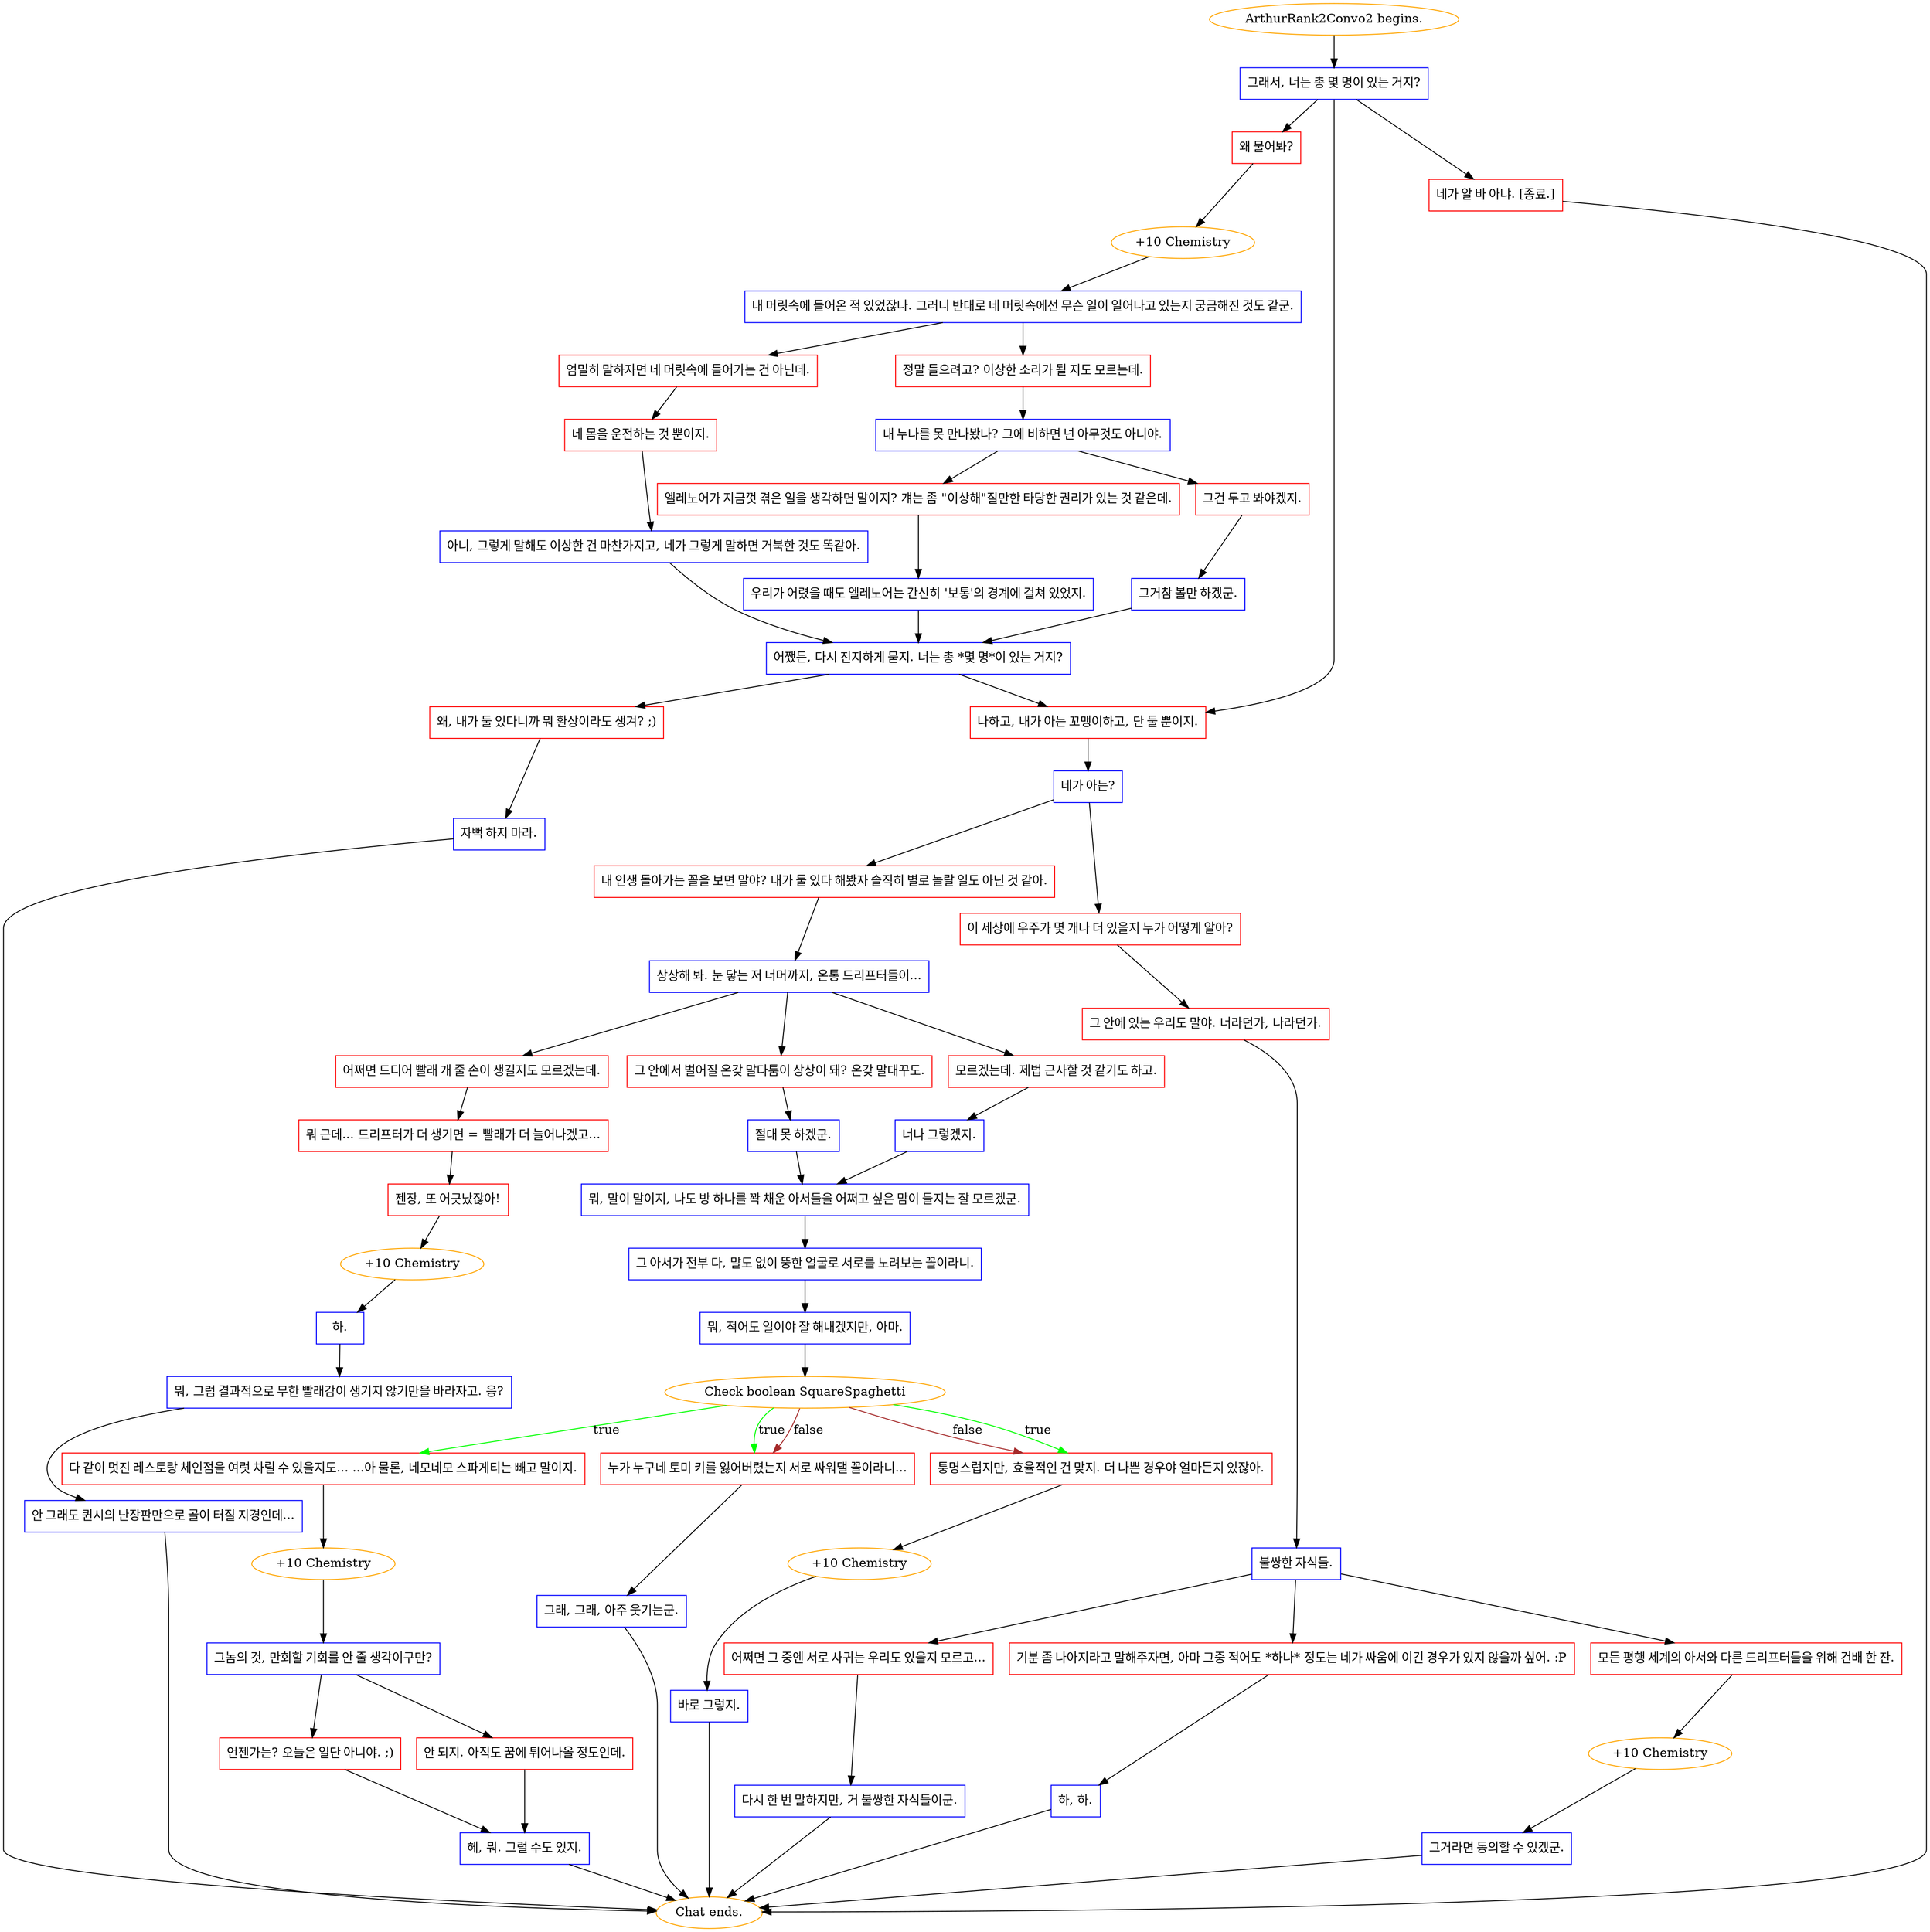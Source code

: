 digraph {
	"ArthurRank2Convo2 begins." [color=orange];
		"ArthurRank2Convo2 begins." -> j1126768810;
	j1126768810 [label="그래서, 너는 총 몇 명이 있는 거지?",shape=box,color=blue];
		j1126768810 -> j137863465;
		j1126768810 -> j2809428468;
		j1126768810 -> j1116550364;
	j137863465 [label="왜 물어봐?",shape=box,color=red];
		j137863465 -> j938956672;
	j2809428468 [label="네가 알 바 아냐. [종료.]",shape=box,color=red];
		j2809428468 -> "Chat ends.";
	j1116550364 [label="나하고, 내가 아는 꼬맹이하고, 단 둘 뿐이지.",shape=box,color=red];
		j1116550364 -> j789129609;
	j938956672 [label="+10 Chemistry",color=orange];
		j938956672 -> j417037532;
	"Chat ends." [color=orange];
	j789129609 [label="네가 아는?",shape=box,color=blue];
		j789129609 -> j908263002;
		j789129609 -> j293902463;
	j417037532 [label="내 머릿속에 들어온 적 있었잖나. 그러니 반대로 네 머릿속에선 무슨 일이 일어나고 있는지 궁금해진 것도 같군.",shape=box,color=blue];
		j417037532 -> j383265348;
		j417037532 -> j1277073625;
	j908263002 [label="내 인생 돌아가는 꼴을 보면 말야? 내가 둘 있다 해봤자 솔직히 별로 놀랄 일도 아닌 것 같아.",shape=box,color=red];
		j908263002 -> j2231124804;
	j293902463 [label="이 세상에 우주가 몇 개나 더 있을지 누가 어떻게 알아?",shape=box,color=red];
		j293902463 -> j678220685;
	j383265348 [label="엄밀히 말하자면 네 머릿속에 들어가는 건 아닌데.",shape=box,color=red];
		j383265348 -> j1166192872;
	j1277073625 [label="정말 들으려고? 이상한 소리가 될 지도 모르는데.",shape=box,color=red];
		j1277073625 -> j1440589968;
	j2231124804 [label="상상해 봐. 눈 닿는 저 너머까지, 온통 드리프터들이...",shape=box,color=blue];
		j2231124804 -> j4235816855;
		j2231124804 -> j3954863189;
		j2231124804 -> j1098159513;
	j678220685 [label="그 안에 있는 우리도 말야. 너라던가, 나라던가.",shape=box,color=red];
		j678220685 -> j1842390312;
	j1166192872 [label="네 몸을 운전하는 것 뿐이지.",shape=box,color=red];
		j1166192872 -> j3900384917;
	j1440589968 [label="내 누나를 못 만나봤나? 그에 비하면 넌 아무것도 아니야.",shape=box,color=blue];
		j1440589968 -> j2384354822;
		j1440589968 -> j1490932157;
	j4235816855 [label="어쩌면 드디어 빨래 개 줄 손이 생길지도 모르겠는데.",shape=box,color=red];
		j4235816855 -> j1845742160;
	j3954863189 [label="그 안에서 벌어질 온갖 말다툼이 상상이 돼? 온갖 말대꾸도.",shape=box,color=red];
		j3954863189 -> j2019454699;
	j1098159513 [label="모르겠는데. 제법 근사할 것 같기도 하고.",shape=box,color=red];
		j1098159513 -> j2666618061;
	j1842390312 [label="불쌍한 자식들.",shape=box,color=blue];
		j1842390312 -> j4186342211;
		j1842390312 -> j1681158241;
		j1842390312 -> j149460990;
	j3900384917 [label="아니, 그렇게 말해도 이상한 건 마찬가지고, 네가 그렇게 말하면 거북한 것도 똑같아.",shape=box,color=blue];
		j3900384917 -> j221066455;
	j2384354822 [label="엘레노어가 지금껏 겪은 일을 생각하면 말이지? 걔는 좀 \"이상해\"질만한 타당한 권리가 있는 것 같은데.",shape=box,color=red];
		j2384354822 -> j663779689;
	j1490932157 [label="그건 두고 봐야겠지.",shape=box,color=red];
		j1490932157 -> j2800102720;
	j1845742160 [label="뭐 근데... 드리프터가 더 생기면 = 빨래가 더 늘어나겠고...",shape=box,color=red];
		j1845742160 -> j2974480443;
	j2019454699 [label="절대 못 하겠군.",shape=box,color=blue];
		j2019454699 -> j3972211155;
	j2666618061 [label="너나 그렇겠지.",shape=box,color=blue];
		j2666618061 -> j3972211155;
	j4186342211 [label="어쩌면 그 중엔 서로 사귀는 우리도 있을지 모르고...",shape=box,color=red];
		j4186342211 -> j908256675;
	j1681158241 [label="기분 좀 나아지라고 말해주자면, 아마 그중 적어도 *하나* 정도는 네가 싸움에 이긴 경우가 있지 않을까 싶어. :P",shape=box,color=red];
		j1681158241 -> j401826219;
	j149460990 [label="모든 평행 세계의 아서와 다른 드리프터들을 위해 건배 한 잔.",shape=box,color=red];
		j149460990 -> j383376701;
	j221066455 [label="어쨌든, 다시 진지하게 묻지. 너는 총 *몇 명*이 있는 거지?",shape=box,color=blue];
		j221066455 -> j419996838;
		j221066455 -> j1116550364;
	j663779689 [label="우리가 어렸을 때도 엘레노어는 간신히 '보통'의 경계에 걸쳐 있었지.",shape=box,color=blue];
		j663779689 -> j221066455;
	j2800102720 [label="그거참 볼만 하겠군.",shape=box,color=blue];
		j2800102720 -> j221066455;
	j2974480443 [label="젠장, 또 어긋났잖아!",shape=box,color=red];
		j2974480443 -> j2115352051;
	j3972211155 [label="뭐, 말이 말이지, 나도 방 하나를 꽉 채운 아서들을 어쩌고 싶은 맘이 들지는 잘 모르겠군.",shape=box,color=blue];
		j3972211155 -> j1113199384;
	j908256675 [label="다시 한 번 말하지만, 거 불쌍한 자식들이군.",shape=box,color=blue];
		j908256675 -> "Chat ends.";
	j401826219 [label="하, 하.",shape=box,color=blue];
		j401826219 -> "Chat ends.";
	j383376701 [label="+10 Chemistry",color=orange];
		j383376701 -> j3662639058;
	j419996838 [label="왜, 내가 둘 있다니까 뭐 환상이라도 생겨? ;)",shape=box,color=red];
		j419996838 -> j4216673549;
	j2115352051 [label="+10 Chemistry",color=orange];
		j2115352051 -> j3367346406;
	j1113199384 [label="그 아서가 전부 다, 말도 없이 뚱한 얼굴로 서로를 노려보는 꼴이라니.",shape=box,color=blue];
		j1113199384 -> j3753837781;
	j3662639058 [label="그거라면 동의할 수 있겠군.",shape=box,color=blue];
		j3662639058 -> "Chat ends.";
	j4216673549 [label="자뻑 하지 마라.",shape=box,color=blue];
		j4216673549 -> "Chat ends.";
	j3367346406 [label="하.",shape=box,color=blue];
		j3367346406 -> j2611473775;
	j3753837781 [label="뭐, 적어도 일이야 잘 해내겠지만, 아마.",shape=box,color=blue];
		j3753837781 -> j3719512554;
	j2611473775 [label="뭐, 그럼 결과적으로 무한 빨래감이 생기지 않기만을 바라자고. 응?",shape=box,color=blue];
		j2611473775 -> j3291258420;
	j3719512554 [label="Check boolean SquareSpaghetti",color=orange];
		j3719512554 -> j3978240363 [label=true,color=green];
		j3719512554 -> j3394018082 [label=true,color=green];
		j3719512554 -> j2483803994 [label=true,color=green];
		j3719512554 -> j3394018082 [label=false,color=brown];
		j3719512554 -> j2483803994 [label=false,color=brown];
	j3291258420 [label="안 그래도 퀸시의 난장판만으로 골이 터질 지경인데...",shape=box,color=blue];
		j3291258420 -> "Chat ends.";
	j3978240363 [label="다 같이 멋진 레스토랑 체인점을 여럿 차릴 수 있을지도... ...아 물론, 네모네모 스파게티는 빼고 말이지.",shape=box,color=red];
		j3978240363 -> j1702614677;
	j3394018082 [label="퉁명스럽지만, 효율적인 건 맞지. 더 나쁜 경우야 얼마든지 있잖아.",shape=box,color=red];
		j3394018082 -> j316800949;
	j2483803994 [label="누가 누구네 토미 키를 잃어버렸는지 서로 싸워댈 꼴이라니...",shape=box,color=red];
		j2483803994 -> j3931045629;
	j1702614677 [label="+10 Chemistry",color=orange];
		j1702614677 -> j1861976991;
	j316800949 [label="+10 Chemistry",color=orange];
		j316800949 -> j922354247;
	j3931045629 [label="그래, 그래, 아주 웃기는군.",shape=box,color=blue];
		j3931045629 -> "Chat ends.";
	j1861976991 [label="그놈의 것, 만회할 기회를 안 줄 생각이구만?",shape=box,color=blue];
		j1861976991 -> j31966694;
		j1861976991 -> j1450420965;
	j922354247 [label="바로 그렇지.",shape=box,color=blue];
		j922354247 -> "Chat ends.";
	j31966694 [label="언젠가는? 오늘은 일단 아니야. ;)",shape=box,color=red];
		j31966694 -> j3827936568;
	j1450420965 [label="안 되지. 아직도 꿈에 튀어나올 정도인데.",shape=box,color=red];
		j1450420965 -> j3827936568;
	j3827936568 [label="헤, 뭐. 그럴 수도 있지.",shape=box,color=blue];
		j3827936568 -> "Chat ends.";
}